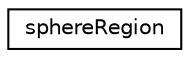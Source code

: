 digraph "Graphical Class Hierarchy"
{
 // LATEX_PDF_SIZE
  edge [fontname="Helvetica",fontsize="10",labelfontname="Helvetica",labelfontsize="10"];
  node [fontname="Helvetica",fontsize="10",shape=record];
  rankdir="LR";
  Node0 [label="sphereRegion",height=0.2,width=0.4,color="black", fillcolor="white", style="filled",URL="$classpFlow_1_1sphereRegion.html",tooltip=" "];
}
